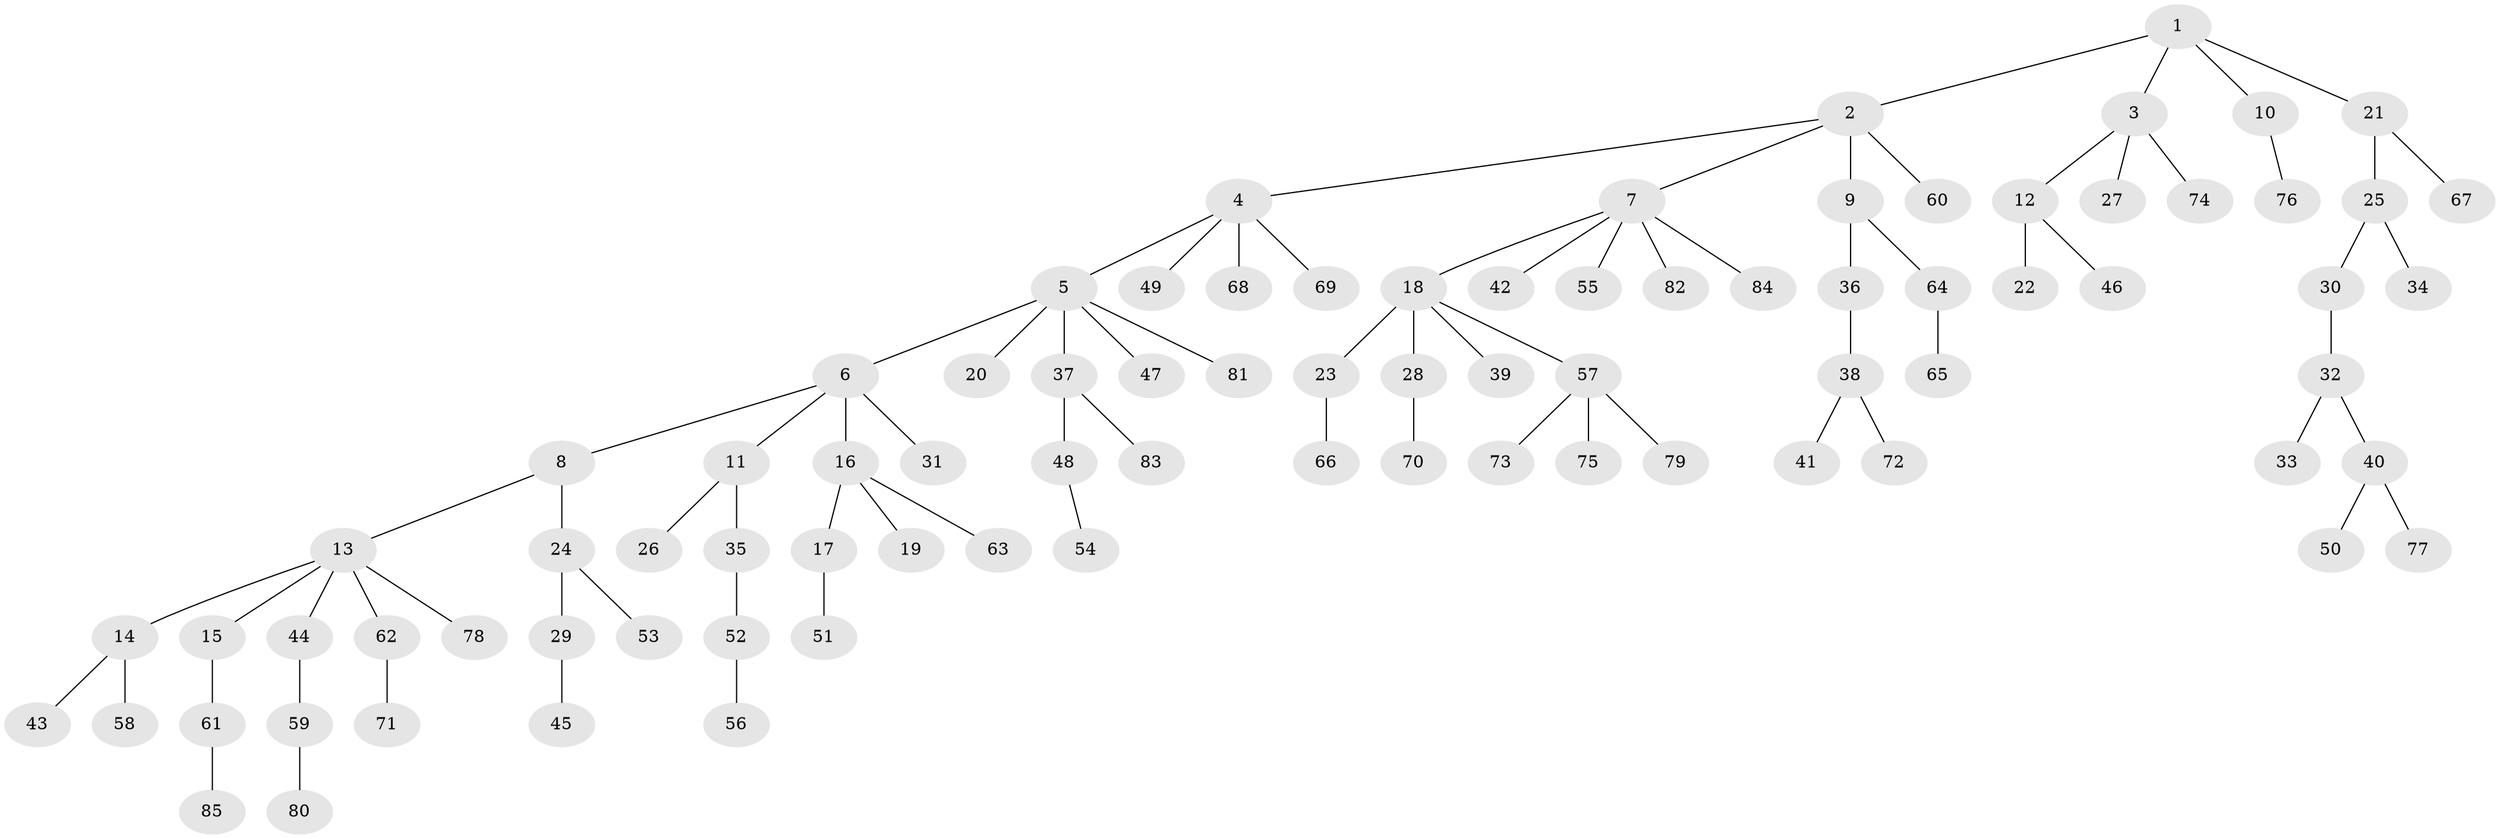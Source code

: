 // coarse degree distribution, {4: 0.1111111111111111, 2: 0.3111111111111111, 3: 0.1111111111111111, 5: 0.022222222222222223, 1: 0.4444444444444444}
// Generated by graph-tools (version 1.1) at 2025/51/03/04/25 22:51:25]
// undirected, 85 vertices, 84 edges
graph export_dot {
  node [color=gray90,style=filled];
  1;
  2;
  3;
  4;
  5;
  6;
  7;
  8;
  9;
  10;
  11;
  12;
  13;
  14;
  15;
  16;
  17;
  18;
  19;
  20;
  21;
  22;
  23;
  24;
  25;
  26;
  27;
  28;
  29;
  30;
  31;
  32;
  33;
  34;
  35;
  36;
  37;
  38;
  39;
  40;
  41;
  42;
  43;
  44;
  45;
  46;
  47;
  48;
  49;
  50;
  51;
  52;
  53;
  54;
  55;
  56;
  57;
  58;
  59;
  60;
  61;
  62;
  63;
  64;
  65;
  66;
  67;
  68;
  69;
  70;
  71;
  72;
  73;
  74;
  75;
  76;
  77;
  78;
  79;
  80;
  81;
  82;
  83;
  84;
  85;
  1 -- 2;
  1 -- 3;
  1 -- 10;
  1 -- 21;
  2 -- 4;
  2 -- 7;
  2 -- 9;
  2 -- 60;
  3 -- 12;
  3 -- 27;
  3 -- 74;
  4 -- 5;
  4 -- 49;
  4 -- 68;
  4 -- 69;
  5 -- 6;
  5 -- 20;
  5 -- 37;
  5 -- 47;
  5 -- 81;
  6 -- 8;
  6 -- 11;
  6 -- 16;
  6 -- 31;
  7 -- 18;
  7 -- 42;
  7 -- 55;
  7 -- 82;
  7 -- 84;
  8 -- 13;
  8 -- 24;
  9 -- 36;
  9 -- 64;
  10 -- 76;
  11 -- 26;
  11 -- 35;
  12 -- 22;
  12 -- 46;
  13 -- 14;
  13 -- 15;
  13 -- 44;
  13 -- 62;
  13 -- 78;
  14 -- 43;
  14 -- 58;
  15 -- 61;
  16 -- 17;
  16 -- 19;
  16 -- 63;
  17 -- 51;
  18 -- 23;
  18 -- 28;
  18 -- 39;
  18 -- 57;
  21 -- 25;
  21 -- 67;
  23 -- 66;
  24 -- 29;
  24 -- 53;
  25 -- 30;
  25 -- 34;
  28 -- 70;
  29 -- 45;
  30 -- 32;
  32 -- 33;
  32 -- 40;
  35 -- 52;
  36 -- 38;
  37 -- 48;
  37 -- 83;
  38 -- 41;
  38 -- 72;
  40 -- 50;
  40 -- 77;
  44 -- 59;
  48 -- 54;
  52 -- 56;
  57 -- 73;
  57 -- 75;
  57 -- 79;
  59 -- 80;
  61 -- 85;
  62 -- 71;
  64 -- 65;
}
